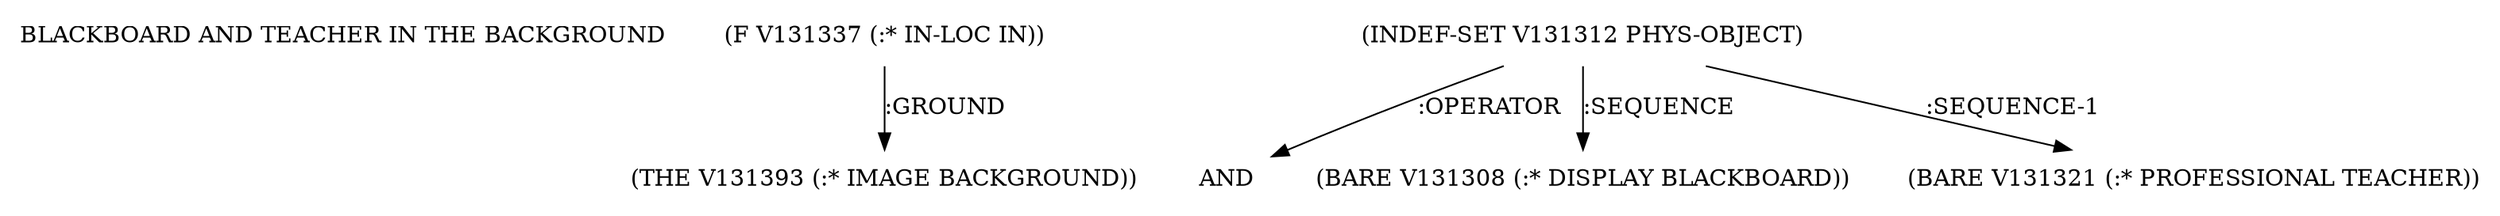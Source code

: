 digraph Terms {
  node [shape=none]
  "BLACKBOARD AND TEACHER IN THE BACKGROUND"
  "V131337" [label="(F V131337 (:* IN-LOC IN))"]
  "V131337" -> "V131393" [label=":GROUND"]
  "V131393" [label="(THE V131393 (:* IMAGE BACKGROUND))"]
  "V131312" [label="(INDEF-SET V131312 PHYS-OBJECT)"]
  "V131312" -> "NT131488" [label=":OPERATOR"]
  "NT131488" [label="AND"]
  "V131312" -> "V131308" [label=":SEQUENCE"]
  "V131312" -> "V131321" [label=":SEQUENCE-1"]
  "V131308" [label="(BARE V131308 (:* DISPLAY BLACKBOARD))"]
  "V131321" [label="(BARE V131321 (:* PROFESSIONAL TEACHER))"]
}
